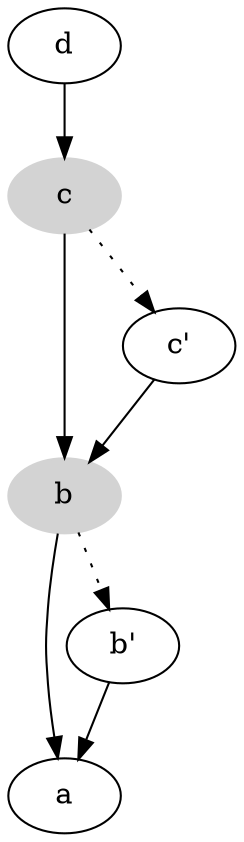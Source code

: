 digraph G {
 d->c
 c->b
 b->a
 "c'"->b
 c->"c'"[style=dotted]
 b->"b'"[style=dotted]
 "b'"->a
 "b'"[group=g1]
 "c'"[group=g1]
 b[style=filled, color=lightgray, group=g2]
 c[style=filled, color=lightgray, group=g2]
}

